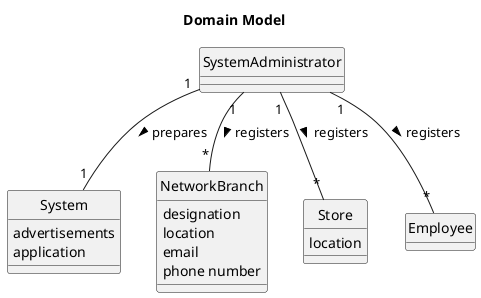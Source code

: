 @startuml
skinparam monochrome true
skinparam packageStyle rectangle
skinparam shadowing false
'skinparam linetype ortho
'left to right direction
skinparam classAttributeIconSize 0
hide circle
hide methods

title Domain Model

class System {
advertisements
application
___
}

class SystemAdministrator {
___
}

class NetworkBranch {
designation
location
email
phone number
___
}

class Store {
location
___
}

SystemAdministrator "1" -- "*" Employee : registers >
SystemAdministrator "1" -- "*" NetworkBranch : registers >
SystemAdministrator "1" -- "*" Store : registers >
SystemAdministrator "1" -- "1" System : prepares >
@enduml